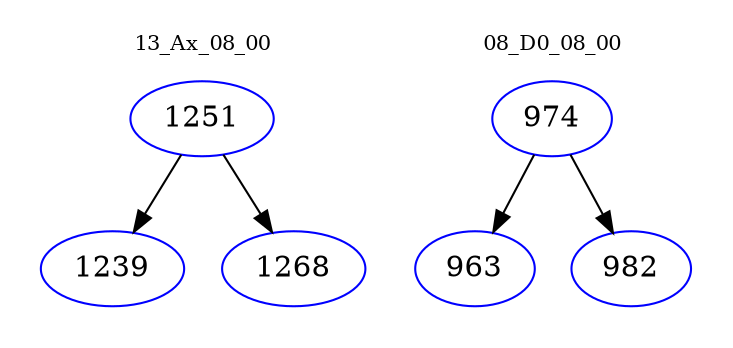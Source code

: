 digraph{
subgraph cluster_0 {
color = white
label = "13_Ax_08_00";
fontsize=10;
T0_1251 [label="1251", color="blue"]
T0_1251 -> T0_1239 [color="black"]
T0_1239 [label="1239", color="blue"]
T0_1251 -> T0_1268 [color="black"]
T0_1268 [label="1268", color="blue"]
}
subgraph cluster_1 {
color = white
label = "08_D0_08_00";
fontsize=10;
T1_974 [label="974", color="blue"]
T1_974 -> T1_963 [color="black"]
T1_963 [label="963", color="blue"]
T1_974 -> T1_982 [color="black"]
T1_982 [label="982", color="blue"]
}
}
